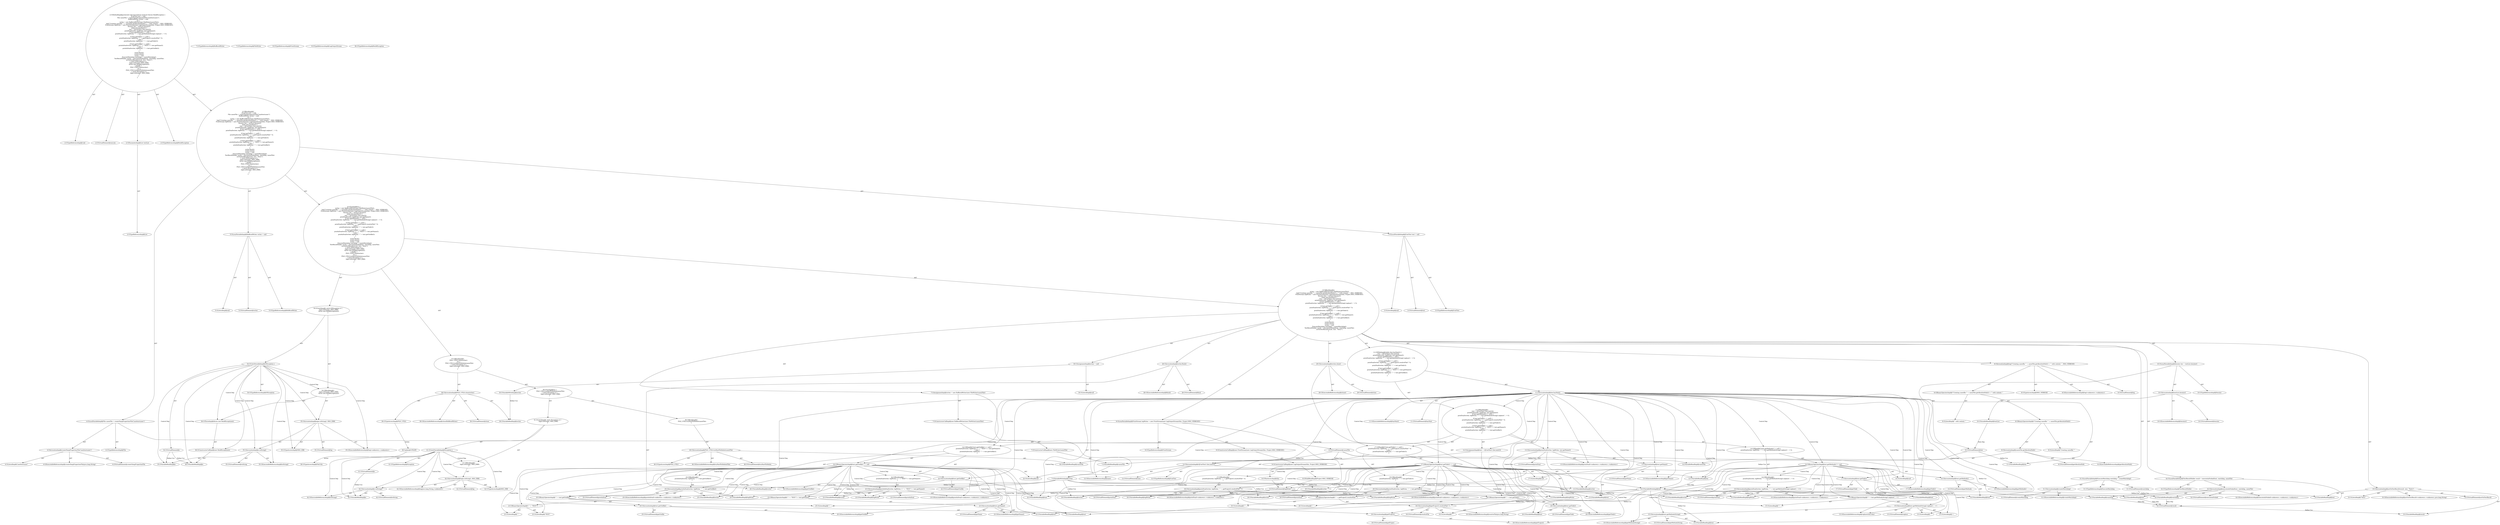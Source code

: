 digraph "execute#?,List" {
0 [label="2:CtTypeReferenceImpl@void" shape=ellipse]
1 [label="2:CtVirtualElement@execute" shape=ellipse]
2 [label="2:CtParameterImpl@List testList" shape=ellipse]
3 [label="2:CtTypeReferenceImpl@List" shape=ellipse]
4 [label="2:CtTypeReferenceImpl@BuildException" shape=ellipse]
5 [label="3:CtTypeReferenceImpl@JUnitTest" shape=ellipse]
6 [label="3:CtLiteralImpl@null" shape=ellipse]
7 [label="3:CtVirtualElement@test" shape=ellipse]
8 [label="3:CtLocalVariableImpl@JUnitTest test = null" shape=ellipse]
9 [label="4:CtTypeReferenceImpl@File" shape=ellipse]
10 [label="4:CtExecutableReferenceImpl@createTempPropertiesFile(java.lang.String)" shape=ellipse]
11 [label="4:CtVirtualElement@createTempPropertiesFile" shape=ellipse]
12 [label="4:CtLiteralImpl@\"junittestcases\"" shape=ellipse]
13 [label="4:CtInvocationImpl@createTempPropertiesFile(\"junittestcases\")" shape=ellipse]
14 [label="4:CtVirtualElement@casesFile" shape=ellipse]
15 [label="4:CtLocalVariableImpl@File casesFile = createTempPropertiesFile(\"junittestcases\")" shape=ellipse]
16 [label="5:CtTypeReferenceImpl@BufferedWriter" shape=ellipse]
17 [label="5:CtLiteralImpl@null" shape=ellipse]
18 [label="5:CtVirtualElement@writer" shape=ellipse]
19 [label="5:CtLocalVariableImpl@BufferedWriter writer = null" shape=ellipse]
20 [label="7:CtVariableWriteImpl@writer" shape=ellipse]
21 [label="7:CtTypeReferenceImpl@BufferedWriter" shape=ellipse]
22 [label="7:CtTypeReferenceImpl@FileWriter" shape=ellipse]
23 [label="7:CtVariableReadImpl@casesFile" shape=ellipse]
24 [label="7:CtConstructorCallImpl@new FileWriter(casesFile)" shape=ellipse]
25 [label="7:CtConstructorCallImpl@new BufferedWriter(new FileWriter(casesFile))" shape=ellipse]
26 [label="7:CtAssignmentImpl@writer = new BufferedWriter(new FileWriter(casesFile))" shape=ellipse]
27 [label="8:CtExecutableReferenceImpl@log(<unknown>,<unknown>)" shape=ellipse]
28 [label="8:CtVirtualElement@log" shape=ellipse]
29 [label="8:CtLiteralImpl@\"Creating casesfile '\"" shape=ellipse]
30 [label="8:CtExecutableReferenceImpl@getAbsolutePath()" shape=ellipse]
31 [label="8:CtVirtualElement@getAbsolutePath" shape=ellipse]
32 [label="8:CtVariableReadImpl@casesFile" shape=ellipse]
33 [label="8:CtInvocationImpl@casesFile.getAbsolutePath()" shape=ellipse]
34 [label="8:CtBinaryOperatorImpl@(\"Creating casesfile '\" + casesFile.getAbsolutePath())" shape=ellipse]
35 [label="8:CtLiteralImpl@\"' with content: \"" shape=ellipse]
36 [label="8:CtBinaryOperatorImpl@(\"Creating casesfile '\" + casesFile.getAbsolutePath()) + \"' with content: \"" shape=ellipse]
37 [label="8:CtTypeAccessImpl@MSG_VERBOSE" shape=ellipse]
38 [label="8:CtInvocationImpl@log((\"Creating casesfile '\" + casesFile.getAbsolutePath()) + \"' with content: \", MSG_VERBOSE)" shape=ellipse]
39 [label="9:CtTypeReferenceImpl@PrintStream" shape=ellipse]
40 [label="9:CtTypeReferenceImpl@PrintStream" shape=ellipse]
41 [label="9:CtTypeReferenceImpl@LogOutputStream" shape=ellipse]
42 [label="9:CtThisAccessImpl@this" shape=ellipse]
43 [label="9:CtFieldReadImpl@Project.MSG_VERBOSE" shape=ellipse]
44 [label="9:CtConstructorCallImpl@new LogOutputStream(this, Project.MSG_VERBOSE)" shape=ellipse]
45 [label="9:CtConstructorCallImpl@new PrintStream(new LogOutputStream(this, Project.MSG_VERBOSE))" shape=ellipse]
46 [label="9:CtVirtualElement@logWriter" shape=ellipse]
47 [label="9:CtLocalVariableImpl@PrintStream logWriter = new PrintStream(new LogOutputStream(this, Project.MSG_VERBOSE))" shape=ellipse]
48 [label="10:CtTypeReferenceImpl@Iterator" shape=ellipse]
49 [label="10:CtExecutableReferenceImpl@iterator()" shape=ellipse]
50 [label="10:CtVirtualElement@iterator" shape=ellipse]
51 [label="10:CtVariableReadImpl@testList" shape=ellipse]
52 [label="10:CtInvocationImpl@testList.iterator()" shape=ellipse]
53 [label="10:CtVirtualElement@iter" shape=ellipse]
54 [label="10:CtLocalVariableImpl@Iterator iter = testList.iterator()" shape=ellipse]
55 [label="11:CtExecutableReferenceImpl@hasNext()" shape=ellipse]
56 [label="11:CtVirtualElement@hasNext" shape=ellipse]
57 [label="11:CtVariableReadImpl@iter" shape=ellipse]
58 [label="11:CtInvocationImpl@iter.hasNext()" shape=ellipse]
59 [label="12:CtVariableWriteImpl@test" shape=ellipse]
60 [label="12:CtExecutableReferenceImpl@next()" shape=ellipse]
61 [label="12:CtVirtualElement@next" shape=ellipse]
62 [label="12:CtVariableReadImpl@iter" shape=ellipse]
63 [label="12:CtInvocationImpl@((JUnitTest) (iter.next()))" shape=ellipse]
64 [label="12:CtTypeReferenceImpl@JUnitTest" shape=ellipse]
65 [label="12:CtAssignmentImpl@test = ((JUnitTest) (iter.next()))" shape=ellipse]
66 [label="13:CtExecutableReferenceImpl@printDual(<unknown>,<unknown>,<unknown>)" shape=ellipse]
67 [label="13:CtVirtualElement@printDual" shape=ellipse]
68 [label="13:CtVariableReadImpl@writer" shape=ellipse]
69 [label="13:CtVariableReadImpl@logWriter" shape=ellipse]
70 [label="13:CtExecutableReferenceImpl@getName()" shape=ellipse]
71 [label="13:CtVirtualElement@getName" shape=ellipse]
72 [label="13:CtVariableReadImpl@test" shape=ellipse]
73 [label="13:CtInvocationImpl@test.getName()" shape=ellipse]
74 [label="13:CtInvocationImpl@printDual(writer, logWriter, test.getName())" shape=ellipse]
75 [label="14:CtExecutableReferenceImpl@getMethods()" shape=ellipse]
76 [label="14:CtVirtualElement@getMethods" shape=ellipse]
77 [label="14:CtVariableReadImpl@test" shape=ellipse]
78 [label="14:CtInvocationImpl@test.getMethods()" shape=ellipse]
79 [label="14:CtLiteralImpl@null" shape=ellipse]
80 [label="14:CtBinaryOperatorImpl@test.getMethods() != null" shape=ellipse]
81 [label="15:CtExecutableReferenceImpl@printDual(<unknown>,<unknown>,<unknown>)" shape=ellipse]
82 [label="15:CtVirtualElement@printDual" shape=ellipse]
83 [label="15:CtVariableReadImpl@writer" shape=ellipse]
84 [label="15:CtVariableReadImpl@logWriter" shape=ellipse]
85 [label="15:CtLiteralImpl@\":\"" shape=ellipse]
86 [label="15:CtExecutableReferenceImpl@replace(char,char)" shape=ellipse]
87 [label="15:CtVirtualElement@replace" shape=ellipse]
88 [label="15:CtExecutableReferenceImpl@getMethodsString()" shape=ellipse]
89 [label="15:CtVirtualElement@getMethodsString" shape=ellipse]
90 [label="15:CtVariableReadImpl@test" shape=ellipse]
91 [label="15:CtInvocationImpl@test.getMethodsString()" shape=ellipse]
92 [label="15:CtLiteralImpl@','" shape=ellipse]
93 [label="15:CtLiteralImpl@'+'" shape=ellipse]
94 [label="15:CtInvocationImpl@test.getMethodsString().replace(',', '+')" shape=ellipse]
95 [label="15:CtBinaryOperatorImpl@\":\" + test.getMethodsString().replace(',', '+')" shape=ellipse]
96 [label="15:CtInvocationImpl@printDual(writer, logWriter, \":\" + test.getMethodsString().replace(',', '+'))" shape=ellipse]
97 [label="14:CtBlockImpl@\{
    printDual(writer, logWriter, \":\" + test.getMethodsString().replace(',', '+'));
\}" shape=ellipse]
98 [label="14:CtIfImpl@if (test.getMethods() != null) \{
    printDual(writer, logWriter, \":\" + test.getMethodsString().replace(',', '+'));
\}" shape=ellipse]
99 [label="17:CtExecutableReferenceImpl@getTodir()" shape=ellipse]
100 [label="17:CtVirtualElement@getTodir" shape=ellipse]
101 [label="17:CtVariableReadImpl@test" shape=ellipse]
102 [label="17:CtInvocationImpl@test.getTodir()" shape=ellipse]
103 [label="17:CtLiteralImpl@null" shape=ellipse]
104 [label="17:CtBinaryOperatorImpl@test.getTodir() == null" shape=ellipse]
105 [label="18:CtExecutableReferenceImpl@printDual(<unknown>,<unknown>,<unknown>)" shape=ellipse]
106 [label="18:CtVirtualElement@printDual" shape=ellipse]
107 [label="18:CtVariableReadImpl@writer" shape=ellipse]
108 [label="18:CtVariableReadImpl@logWriter" shape=ellipse]
109 [label="18:CtLiteralImpl@\",\"" shape=ellipse]
110 [label="18:CtExecutableReferenceImpl@resolveFile(java.lang.String)" shape=ellipse]
111 [label="18:CtVirtualElement@resolveFile" shape=ellipse]
112 [label="18:CtExecutableReferenceImpl@getProject()" shape=ellipse]
113 [label="18:CtVirtualElement@getProject" shape=ellipse]
114 [label="18:CtInvocationImpl@getProject()" shape=ellipse]
115 [label="18:CtLiteralImpl@\".\"" shape=ellipse]
116 [label="18:CtInvocationImpl@getProject().resolveFile(\".\")" shape=ellipse]
117 [label="18:CtBinaryOperatorImpl@\",\" + getProject().resolveFile(\".\")" shape=ellipse]
118 [label="18:CtInvocationImpl@printDual(writer, logWriter, \",\" + getProject().resolveFile(\".\"))" shape=ellipse]
119 [label="17:CtBlockImpl@\{
    printDual(writer, logWriter, \",\" + getProject().resolveFile(\".\"));
\}" shape=ellipse]
120 [label="20:CtExecutableReferenceImpl@printDual(<unknown>,<unknown>,<unknown>)" shape=ellipse]
121 [label="20:CtVirtualElement@printDual" shape=ellipse]
122 [label="20:CtVariableReadImpl@writer" shape=ellipse]
123 [label="20:CtVariableReadImpl@logWriter" shape=ellipse]
124 [label="20:CtLiteralImpl@\",\"" shape=ellipse]
125 [label="20:CtExecutableReferenceImpl@getTodir()" shape=ellipse]
126 [label="20:CtVirtualElement@getTodir" shape=ellipse]
127 [label="20:CtVariableReadImpl@test" shape=ellipse]
128 [label="20:CtInvocationImpl@test.getTodir()" shape=ellipse]
129 [label="20:CtBinaryOperatorImpl@\",\" + test.getTodir()" shape=ellipse]
130 [label="20:CtInvocationImpl@printDual(writer, logWriter, \",\" + test.getTodir())" shape=ellipse]
131 [label="19:CtBlockImpl@\{
    printDual(writer, logWriter, \",\" + test.getTodir());
\}" shape=ellipse]
132 [label="17:CtIfImpl@if (test.getTodir() == null) \{
    printDual(writer, logWriter, \",\" + getProject().resolveFile(\".\"));
\} else \{
    printDual(writer, logWriter, \",\" + test.getTodir());
\}" shape=ellipse]
133 [label="22:CtExecutableReferenceImpl@getOutfile()" shape=ellipse]
134 [label="22:CtVirtualElement@getOutfile" shape=ellipse]
135 [label="22:CtVariableReadImpl@test" shape=ellipse]
136 [label="22:CtInvocationImpl@test.getOutfile()" shape=ellipse]
137 [label="22:CtLiteralImpl@null" shape=ellipse]
138 [label="22:CtBinaryOperatorImpl@test.getOutfile() == null" shape=ellipse]
139 [label="23:CtExecutableReferenceImpl@printlnDual(<unknown>,<unknown>,<unknown>)" shape=ellipse]
140 [label="23:CtVirtualElement@printlnDual" shape=ellipse]
141 [label="23:CtVariableReadImpl@writer" shape=ellipse]
142 [label="23:CtVariableReadImpl@logWriter" shape=ellipse]
143 [label="23:CtLiteralImpl@\",\"" shape=ellipse]
144 [label="23:CtLiteralImpl@\"TEST-\"" shape=ellipse]
145 [label="23:CtBinaryOperatorImpl@(\",\" + \"TEST-\")" shape=ellipse]
146 [label="23:CtExecutableReferenceImpl@getName()" shape=ellipse]
147 [label="23:CtVirtualElement@getName" shape=ellipse]
148 [label="23:CtVariableReadImpl@test" shape=ellipse]
149 [label="23:CtInvocationImpl@test.getName()" shape=ellipse]
150 [label="23:CtBinaryOperatorImpl@(\",\" + \"TEST-\") + test.getName()" shape=ellipse]
151 [label="23:CtInvocationImpl@printlnDual(writer, logWriter, (\",\" + \"TEST-\") + test.getName())" shape=ellipse]
152 [label="22:CtBlockImpl@\{
    printlnDual(writer, logWriter, (\",\" + \"TEST-\") + test.getName());
\}" shape=ellipse]
153 [label="25:CtExecutableReferenceImpl@printlnDual(<unknown>,<unknown>,<unknown>)" shape=ellipse]
154 [label="25:CtVirtualElement@printlnDual" shape=ellipse]
155 [label="25:CtVariableReadImpl@writer" shape=ellipse]
156 [label="25:CtVariableReadImpl@logWriter" shape=ellipse]
157 [label="25:CtLiteralImpl@\",\"" shape=ellipse]
158 [label="25:CtExecutableReferenceImpl@getOutfile()" shape=ellipse]
159 [label="25:CtVirtualElement@getOutfile" shape=ellipse]
160 [label="25:CtVariableReadImpl@test" shape=ellipse]
161 [label="25:CtInvocationImpl@test.getOutfile()" shape=ellipse]
162 [label="25:CtBinaryOperatorImpl@\",\" + test.getOutfile()" shape=ellipse]
163 [label="25:CtInvocationImpl@printlnDual(writer, logWriter, \",\" + test.getOutfile())" shape=ellipse]
164 [label="24:CtBlockImpl@\{
    printlnDual(writer, logWriter, \",\" + test.getOutfile());
\}" shape=ellipse]
165 [label="22:CtIfImpl@if (test.getOutfile() == null) \{
    printlnDual(writer, logWriter, (\",\" + \"TEST-\") + test.getName());
\} else \{
    printlnDual(writer, logWriter, \",\" + test.getOutfile());
\}" shape=ellipse]
166 [label="11:CtBlockImpl@\{
    test = ((JUnitTest) (iter.next()));
    printDual(writer, logWriter, test.getName());
    if (test.getMethods() != null) \{
        printDual(writer, logWriter, \":\" + test.getMethodsString().replace(',', '+'));
    \}
    if (test.getTodir() == null) \{
        printDual(writer, logWriter, \",\" + getProject().resolveFile(\".\"));
    \} else \{
        printDual(writer, logWriter, \",\" + test.getTodir());
    \}
    if (test.getOutfile() == null) \{
        printlnDual(writer, logWriter, (\",\" + \"TEST-\") + test.getName());
    \} else \{
        printlnDual(writer, logWriter, \",\" + test.getOutfile());
    \}
\}" shape=ellipse]
167 [label="11:CtWhileImpl@while (iter.hasNext()) \{
    test = ((JUnitTest) (iter.next()));
    printDual(writer, logWriter, test.getName());
    if (test.getMethods() != null) \{
        printDual(writer, logWriter, \":\" + test.getMethodsString().replace(',', '+'));
    \}
    if (test.getTodir() == null) \{
        printDual(writer, logWriter, \",\" + getProject().resolveFile(\".\"));
    \} else \{
        printDual(writer, logWriter, \",\" + test.getTodir());
    \}
    if (test.getOutfile() == null) \{
        printlnDual(writer, logWriter, (\",\" + \"TEST-\") + test.getName());
    \} else \{
        printlnDual(writer, logWriter, \",\" + test.getOutfile());
    \}
\} " shape=ellipse]
168 [label="28:CtExecutableReferenceImpl@flush()" shape=ellipse]
169 [label="28:CtVirtualElement@flush" shape=ellipse]
170 [label="28:CtVariableReadImpl@writer" shape=ellipse]
171 [label="28:CtInvocationImpl@writer.flush()" shape=ellipse]
172 [label="29:CtExecutableReferenceImpl@close()" shape=ellipse]
173 [label="29:CtVirtualElement@close" shape=ellipse]
174 [label="29:CtVariableReadImpl@writer" shape=ellipse]
175 [label="29:CtInvocationImpl@writer.close()" shape=ellipse]
176 [label="30:CtVariableWriteImpl@writer" shape=ellipse]
177 [label="30:CtLiteralImpl@null" shape=ellipse]
178 [label="30:CtAssignmentImpl@writer = null" shape=ellipse]
179 [label="31:CtTypeReferenceImpl@ExecuteWatchdog" shape=ellipse]
180 [label="31:CtExecutableReferenceImpl@createWatchdog()" shape=ellipse]
181 [label="31:CtVirtualElement@createWatchdog" shape=ellipse]
182 [label="31:CtInvocationImpl@createWatchdog()" shape=ellipse]
183 [label="31:CtVirtualElement@watchdog" shape=ellipse]
184 [label="31:CtLocalVariableImpl@ExecuteWatchdog watchdog = createWatchdog()" shape=ellipse]
185 [label="32:CtTypeReferenceImpl@TestResultHolder" shape=ellipse]
186 [label="32:CtExecutableReferenceImpl@executeAsForked(<unknown>,<unknown>,<unknown>)" shape=ellipse]
187 [label="32:CtVirtualElement@executeAsForked" shape=ellipse]
188 [label="32:CtVariableReadImpl@test" shape=ellipse]
189 [label="32:CtVariableReadImpl@watchdog" shape=ellipse]
190 [label="32:CtVariableReadImpl@casesFile" shape=ellipse]
191 [label="32:CtInvocationImpl@executeAsForked(test, watchdog, casesFile)" shape=ellipse]
192 [label="32:CtVirtualElement@result" shape=ellipse]
193 [label="32:CtLocalVariableImpl@TestResultHolder result = executeAsForked(test, watchdog, casesFile)" shape=ellipse]
194 [label="33:CtExecutableReferenceImpl@actOnTestResult(<unknown>,<unknown>,java.lang.String)" shape=ellipse]
195 [label="33:CtVirtualElement@actOnTestResult" shape=ellipse]
196 [label="33:CtVariableReadImpl@result" shape=ellipse]
197 [label="33:CtVariableReadImpl@test" shape=ellipse]
198 [label="33:CtLiteralImpl@\"Tests\"" shape=ellipse]
199 [label="33:CtInvocationImpl@actOnTestResult(result, test, \"Tests\")" shape=ellipse]
200 [label="6:CtBlockImpl@\{
    writer = new BufferedWriter(new FileWriter(casesFile));
    log((\"Creating casesfile '\" + casesFile.getAbsolutePath()) + \"' with content: \", MSG_VERBOSE);
    PrintStream logWriter = new PrintStream(new LogOutputStream(this, Project.MSG_VERBOSE));
    Iterator iter = testList.iterator();
    while (iter.hasNext()) \{
        test = ((JUnitTest) (iter.next()));
        printDual(writer, logWriter, test.getName());
        if (test.getMethods() != null) \{
            printDual(writer, logWriter, \":\" + test.getMethodsString().replace(',', '+'));
        \}
        if (test.getTodir() == null) \{
            printDual(writer, logWriter, \",\" + getProject().resolveFile(\".\"));
        \} else \{
            printDual(writer, logWriter, \",\" + test.getTodir());
        \}
        if (test.getOutfile() == null) \{
            printlnDual(writer, logWriter, (\",\" + \"TEST-\") + test.getName());
        \} else \{
            printlnDual(writer, logWriter, \",\" + test.getOutfile());
        \}
    \} 
    writer.flush();
    writer.close();
    writer = null;
    ExecuteWatchdog watchdog = createWatchdog();
    TestResultHolder result = executeAsForked(test, watchdog, casesFile);
    actOnTestResult(result, test, \"Tests\");
\}" shape=ellipse]
201 [label="34:CtVirtualElement@e" shape=ellipse]
202 [label="34:CtTypeReferenceImpl@IOException" shape=ellipse]
203 [label="34:CtCatchVariableImpl@IOException e" shape=ellipse]
204 [label="35:CtExecutableReferenceImpl@log(<unknown>,<unknown>)" shape=ellipse]
205 [label="35:CtVirtualElement@log" shape=ellipse]
206 [label="35:CtExecutableReferenceImpl@toString()" shape=ellipse]
207 [label="35:CtVirtualElement@toString" shape=ellipse]
208 [label="35:CtVariableReadImpl@e" shape=ellipse]
209 [label="35:CtInvocationImpl@e.toString()" shape=ellipse]
210 [label="35:CtTypeAccessImpl@MSG_ERR" shape=ellipse]
211 [label="35:CtInvocationImpl@log(e.toString(), MSG_ERR)" shape=ellipse]
212 [label="36:CtTypeReferenceImpl@BuildException" shape=ellipse]
213 [label="36:CtVariableReadImpl@e" shape=ellipse]
214 [label="36:CtConstructorCallImpl@new BuildException(e)" shape=ellipse]
215 [label="36:CtThrowImpl@throw new BuildException(e)" shape=ellipse]
216 [label="34:CtBlockImpl@\{
    log(e.toString(), MSG_ERR);
    throw new BuildException(e);
\}" shape=ellipse]
217 [label="34:CtCatchImpl@ catch (IOException e) \{
    log(e.toString(), MSG_ERR);
    throw new BuildException(e);
\}" shape=ellipse]
218 [label="38:CtExecutableReferenceImpl@close(BufferedWriter)" shape=ellipse]
219 [label="38:CtVirtualElement@close" shape=ellipse]
220 [label="38:CtTypeAccessImpl@FILE_UTILS" shape=ellipse]
221 [label="38:CtVariableReadImpl@writer" shape=ellipse]
222 [label="38:CtInvocationImpl@FILE_UTILS.close(writer)" shape=ellipse]
223 [label="40:CtExecutableReferenceImpl@tryHardToDelete(File)" shape=ellipse]
224 [label="40:CtVirtualElement@tryHardToDelete" shape=ellipse]
225 [label="40:CtTypeAccessImpl@FILE_UTILS" shape=ellipse]
226 [label="40:CtVariableReadImpl@casesFile" shape=ellipse]
227 [label="40:CtInvocationImpl@FILE_UTILS.tryHardToDelete(casesFile)" shape=ellipse]
228 [label="39:CtBlockImpl@\{
    FILE_UTILS.tryHardToDelete(casesFile);
\}" shape=ellipse]
229 [label="41:CtVirtualElement@e" shape=ellipse]
230 [label="41:CtTypeReferenceImpl@Exception" shape=ellipse]
231 [label="41:CtCatchVariableImpl@Exception e" shape=ellipse]
232 [label="42:CtExecutableReferenceImpl@log(java.lang.String,<unknown>)" shape=ellipse]
233 [label="42:CtVirtualElement@log" shape=ellipse]
234 [label="42:CtExecutableReferenceImpl@toString()" shape=ellipse]
235 [label="42:CtVirtualElement@toString" shape=ellipse]
236 [label="42:CtVariableReadImpl@e" shape=ellipse]
237 [label="42:CtInvocationImpl@e.toString()" shape=ellipse]
238 [label="42:CtTypeAccessImpl@MSG_ERR" shape=ellipse]
239 [label="42:CtInvocationImpl@log(e.toString(), MSG_ERR)" shape=ellipse]
240 [label="41:CtBlockImpl@\{
    log(e.toString(), MSG_ERR);
\}" shape=ellipse]
241 [label="41:CtCatchImpl@ catch (Exception e) \{
    log(e.toString(), MSG_ERR);
\}" shape=ellipse]
242 [label="39:CtTryImpl@try \{
    FILE_UTILS.tryHardToDelete(casesFile);
\} catch (Exception e) \{
    log(e.toString(), MSG_ERR);
\}" shape=ellipse]
243 [label="37:CtBlockImpl@\{
    FILE_UTILS.close(writer);
    try \{
        FILE_UTILS.tryHardToDelete(casesFile);
    \} catch (Exception e) \{
        log(e.toString(), MSG_ERR);
    \}
\}" shape=ellipse]
244 [label="6:CtTryImpl@try \{
    writer = new BufferedWriter(new FileWriter(casesFile));
    log((\"Creating casesfile '\" + casesFile.getAbsolutePath()) + \"' with content: \", MSG_VERBOSE);
    PrintStream logWriter = new PrintStream(new LogOutputStream(this, Project.MSG_VERBOSE));
    Iterator iter = testList.iterator();
    while (iter.hasNext()) \{
        test = ((JUnitTest) (iter.next()));
        printDual(writer, logWriter, test.getName());
        if (test.getMethods() != null) \{
            printDual(writer, logWriter, \":\" + test.getMethodsString().replace(',', '+'));
        \}
        if (test.getTodir() == null) \{
            printDual(writer, logWriter, \",\" + getProject().resolveFile(\".\"));
        \} else \{
            printDual(writer, logWriter, \",\" + test.getTodir());
        \}
        if (test.getOutfile() == null) \{
            printlnDual(writer, logWriter, (\",\" + \"TEST-\") + test.getName());
        \} else \{
            printlnDual(writer, logWriter, \",\" + test.getOutfile());
        \}
    \} 
    writer.flush();
    writer.close();
    writer = null;
    ExecuteWatchdog watchdog = createWatchdog();
    TestResultHolder result = executeAsForked(test, watchdog, casesFile);
    actOnTestResult(result, test, \"Tests\");
\} catch (IOException e) \{
    log(e.toString(), MSG_ERR);
    throw new BuildException(e);
\} finally \{
    FILE_UTILS.close(writer);
    try \{
        FILE_UTILS.tryHardToDelete(casesFile);
    \} catch (Exception e) \{
        log(e.toString(), MSG_ERR);
    \}
\}" shape=ellipse]
245 [label="2:CtBlockImpl@\{
    JUnitTest test = null;
    File casesFile = createTempPropertiesFile(\"junittestcases\");
    BufferedWriter writer = null;
    try \{
        writer = new BufferedWriter(new FileWriter(casesFile));
        log((\"Creating casesfile '\" + casesFile.getAbsolutePath()) + \"' with content: \", MSG_VERBOSE);
        PrintStream logWriter = new PrintStream(new LogOutputStream(this, Project.MSG_VERBOSE));
        Iterator iter = testList.iterator();
        while (iter.hasNext()) \{
            test = ((JUnitTest) (iter.next()));
            printDual(writer, logWriter, test.getName());
            if (test.getMethods() != null) \{
                printDual(writer, logWriter, \":\" + test.getMethodsString().replace(',', '+'));
            \}
            if (test.getTodir() == null) \{
                printDual(writer, logWriter, \",\" + getProject().resolveFile(\".\"));
            \} else \{
                printDual(writer, logWriter, \",\" + test.getTodir());
            \}
            if (test.getOutfile() == null) \{
                printlnDual(writer, logWriter, (\",\" + \"TEST-\") + test.getName());
            \} else \{
                printlnDual(writer, logWriter, \",\" + test.getOutfile());
            \}
        \} 
        writer.flush();
        writer.close();
        writer = null;
        ExecuteWatchdog watchdog = createWatchdog();
        TestResultHolder result = executeAsForked(test, watchdog, casesFile);
        actOnTestResult(result, test, \"Tests\");
    \} catch (IOException e) \{
        log(e.toString(), MSG_ERR);
        throw new BuildException(e);
    \} finally \{
        FILE_UTILS.close(writer);
        try \{
            FILE_UTILS.tryHardToDelete(casesFile);
        \} catch (Exception e) \{
            log(e.toString(), MSG_ERR);
        \}
    \}
\}" shape=ellipse]
246 [label="2:CtMethodImpl@protected void execute(List testList) throws BuildException \{
    JUnitTest test = null;
    File casesFile = createTempPropertiesFile(\"junittestcases\");
    BufferedWriter writer = null;
    try \{
        writer = new BufferedWriter(new FileWriter(casesFile));
        log((\"Creating casesfile '\" + casesFile.getAbsolutePath()) + \"' with content: \", MSG_VERBOSE);
        PrintStream logWriter = new PrintStream(new LogOutputStream(this, Project.MSG_VERBOSE));
        Iterator iter = testList.iterator();
        while (iter.hasNext()) \{
            test = ((JUnitTest) (iter.next()));
            printDual(writer, logWriter, test.getName());
            if (test.getMethods() != null) \{
                printDual(writer, logWriter, \":\" + test.getMethodsString().replace(',', '+'));
            \}
            if (test.getTodir() == null) \{
                printDual(writer, logWriter, \",\" + getProject().resolveFile(\".\"));
            \} else \{
                printDual(writer, logWriter, \",\" + test.getTodir());
            \}
            if (test.getOutfile() == null) \{
                printlnDual(writer, logWriter, (\",\" + \"TEST-\") + test.getName());
            \} else \{
                printlnDual(writer, logWriter, \",\" + test.getOutfile());
            \}
        \} 
        writer.flush();
        writer.close();
        writer = null;
        ExecuteWatchdog watchdog = createWatchdog();
        TestResultHolder result = executeAsForked(test, watchdog, casesFile);
        actOnTestResult(result, test, \"Tests\");
    \} catch (IOException e) \{
        log(e.toString(), MSG_ERR);
        throw new BuildException(e);
    \} finally \{
        FILE_UTILS.close(writer);
        try \{
            FILE_UTILS.tryHardToDelete(casesFile);
        \} catch (Exception e) \{
            log(e.toString(), MSG_ERR);
        \}
    \}
\}" shape=ellipse]
247 [label="38:Update@UPDATE" shape=ellipse]
248 [label="38:CtTypeAccessImpl@FileUtils" shape=ellipse]
2 -> 3 [label="AST"];
8 -> 7 [label="AST"];
8 -> 5 [label="AST"];
8 -> 6 [label="AST"];
13 -> 11 [label="AST"];
13 -> 10 [label="AST"];
13 -> 12 [label="AST"];
14 -> 23 [label="Define-Use"];
14 -> 32 [label="Define-Use"];
14 -> 190 [label="Define-Use"];
14 -> 226 [label="Define-Use"];
15 -> 14 [label="AST"];
15 -> 9 [label="AST"];
15 -> 13 [label="AST"];
19 -> 18 [label="AST"];
19 -> 16 [label="AST"];
19 -> 17 [label="AST"];
20 -> 68 [label="Define-Use"];
20 -> 83 [label="Define-Use"];
20 -> 107 [label="Define-Use"];
20 -> 122 [label="Define-Use"];
20 -> 141 [label="Define-Use"];
20 -> 155 [label="Define-Use"];
20 -> 170 [label="Define-Use"];
20 -> 174 [label="Define-Use"];
23 -> 20 [label="Data Dep"];
24 -> 23 [label="AST"];
25 -> 24 [label="AST"];
26 -> 20 [label="AST"];
26 -> 25 [label="AST"];
33 -> 31 [label="AST"];
33 -> 32 [label="AST"];
33 -> 30 [label="AST"];
34 -> 29 [label="AST"];
34 -> 33 [label="AST"];
36 -> 34 [label="AST"];
36 -> 35 [label="AST"];
38 -> 28 [label="AST"];
38 -> 27 [label="AST"];
38 -> 36 [label="AST"];
38 -> 37 [label="AST"];
42 -> 46 [label="Data Dep"];
43 -> 46 [label="Data Dep"];
44 -> 42 [label="AST"];
44 -> 43 [label="AST"];
45 -> 44 [label="AST"];
46 -> 69 [label="Define-Use"];
46 -> 84 [label="Define-Use"];
46 -> 108 [label="Define-Use"];
46 -> 123 [label="Define-Use"];
46 -> 142 [label="Define-Use"];
46 -> 156 [label="Define-Use"];
47 -> 46 [label="AST"];
47 -> 39 [label="AST"];
47 -> 45 [label="AST"];
51 -> 53 [label="Data Dep"];
52 -> 50 [label="AST"];
52 -> 51 [label="AST"];
52 -> 49 [label="AST"];
53 -> 57 [label="Define-Use"];
53 -> 62 [label="Define-Use"];
54 -> 53 [label="AST"];
54 -> 48 [label="AST"];
54 -> 52 [label="AST"];
58 -> 56 [label="AST"];
58 -> 57 [label="AST"];
58 -> 55 [label="AST"];
58 -> 166 [label="Control Dep"];
58 -> 65 [label="Control Dep"];
58 -> 59 [label="Control Dep"];
58 -> 63 [label="Control Dep"];
58 -> 60 [label="Control Dep"];
58 -> 62 [label="Control Dep"];
58 -> 74 [label="Control Dep"];
58 -> 66 [label="Control Dep"];
58 -> 68 [label="Control Dep"];
58 -> 69 [label="Control Dep"];
58 -> 73 [label="Control Dep"];
58 -> 70 [label="Control Dep"];
58 -> 72 [label="Control Dep"];
58 -> 98 [label="Control Dep"];
58 -> 80 [label="Control Dep"];
58 -> 78 [label="Control Dep"];
58 -> 75 [label="Control Dep"];
58 -> 77 [label="Control Dep"];
58 -> 79 [label="Control Dep"];
58 -> 132 [label="Control Dep"];
58 -> 104 [label="Control Dep"];
58 -> 102 [label="Control Dep"];
58 -> 99 [label="Control Dep"];
58 -> 101 [label="Control Dep"];
58 -> 103 [label="Control Dep"];
58 -> 165 [label="Control Dep"];
58 -> 138 [label="Control Dep"];
58 -> 136 [label="Control Dep"];
58 -> 133 [label="Control Dep"];
58 -> 135 [label="Control Dep"];
58 -> 137 [label="Control Dep"];
59 -> 72 [label="Define-Use"];
59 -> 77 [label="Define-Use"];
59 -> 90 [label="Define-Use"];
59 -> 101 [label="Define-Use"];
59 -> 127 [label="Define-Use"];
59 -> 135 [label="Define-Use"];
59 -> 148 [label="Define-Use"];
59 -> 160 [label="Define-Use"];
59 -> 188 [label="Define-Use"];
59 -> 197 [label="Define-Use"];
62 -> 59 [label="Data Dep"];
63 -> 61 [label="AST"];
63 -> 64 [label="AST"];
63 -> 62 [label="AST"];
63 -> 60 [label="AST"];
65 -> 59 [label="AST"];
65 -> 63 [label="AST"];
73 -> 71 [label="AST"];
73 -> 72 [label="AST"];
73 -> 70 [label="AST"];
74 -> 67 [label="AST"];
74 -> 66 [label="AST"];
74 -> 68 [label="AST"];
74 -> 69 [label="AST"];
74 -> 73 [label="AST"];
78 -> 76 [label="AST"];
78 -> 77 [label="AST"];
78 -> 75 [label="AST"];
80 -> 78 [label="AST"];
80 -> 79 [label="AST"];
80 -> 97 [label="Control Dep"];
80 -> 96 [label="Control Dep"];
80 -> 81 [label="Control Dep"];
80 -> 83 [label="Control Dep"];
80 -> 84 [label="Control Dep"];
80 -> 95 [label="Control Dep"];
80 -> 85 [label="Control Dep"];
80 -> 94 [label="Control Dep"];
80 -> 86 [label="Control Dep"];
80 -> 91 [label="Control Dep"];
80 -> 88 [label="Control Dep"];
80 -> 90 [label="Control Dep"];
80 -> 92 [label="Control Dep"];
80 -> 93 [label="Control Dep"];
91 -> 89 [label="AST"];
91 -> 90 [label="AST"];
91 -> 88 [label="AST"];
94 -> 87 [label="AST"];
94 -> 91 [label="AST"];
94 -> 86 [label="AST"];
94 -> 92 [label="AST"];
94 -> 93 [label="AST"];
95 -> 85 [label="AST"];
95 -> 94 [label="AST"];
96 -> 82 [label="AST"];
96 -> 81 [label="AST"];
96 -> 83 [label="AST"];
96 -> 84 [label="AST"];
96 -> 95 [label="AST"];
97 -> 96 [label="AST"];
98 -> 80 [label="AST"];
98 -> 97 [label="AST"];
102 -> 100 [label="AST"];
102 -> 101 [label="AST"];
102 -> 99 [label="AST"];
104 -> 102 [label="AST"];
104 -> 103 [label="AST"];
104 -> 119 [label="Control Dep"];
104 -> 118 [label="Control Dep"];
104 -> 105 [label="Control Dep"];
104 -> 107 [label="Control Dep"];
104 -> 108 [label="Control Dep"];
104 -> 117 [label="Control Dep"];
104 -> 109 [label="Control Dep"];
104 -> 116 [label="Control Dep"];
104 -> 110 [label="Control Dep"];
104 -> 114 [label="Control Dep"];
104 -> 112 [label="Control Dep"];
104 -> 115 [label="Control Dep"];
104 -> 131 [label="Control Dep"];
104 -> 130 [label="Control Dep"];
104 -> 120 [label="Control Dep"];
104 -> 122 [label="Control Dep"];
104 -> 123 [label="Control Dep"];
104 -> 129 [label="Control Dep"];
104 -> 124 [label="Control Dep"];
104 -> 128 [label="Control Dep"];
104 -> 125 [label="Control Dep"];
104 -> 127 [label="Control Dep"];
114 -> 113 [label="AST"];
114 -> 112 [label="AST"];
116 -> 111 [label="AST"];
116 -> 114 [label="AST"];
116 -> 110 [label="AST"];
116 -> 115 [label="AST"];
117 -> 109 [label="AST"];
117 -> 116 [label="AST"];
118 -> 106 [label="AST"];
118 -> 105 [label="AST"];
118 -> 107 [label="AST"];
118 -> 108 [label="AST"];
118 -> 117 [label="AST"];
119 -> 118 [label="AST"];
128 -> 126 [label="AST"];
128 -> 127 [label="AST"];
128 -> 125 [label="AST"];
129 -> 124 [label="AST"];
129 -> 128 [label="AST"];
130 -> 121 [label="AST"];
130 -> 120 [label="AST"];
130 -> 122 [label="AST"];
130 -> 123 [label="AST"];
130 -> 129 [label="AST"];
131 -> 130 [label="AST"];
132 -> 104 [label="AST"];
132 -> 119 [label="AST"];
132 -> 131 [label="AST"];
136 -> 134 [label="AST"];
136 -> 135 [label="AST"];
136 -> 133 [label="AST"];
138 -> 136 [label="AST"];
138 -> 137 [label="AST"];
138 -> 152 [label="Control Dep"];
138 -> 151 [label="Control Dep"];
138 -> 139 [label="Control Dep"];
138 -> 141 [label="Control Dep"];
138 -> 142 [label="Control Dep"];
138 -> 150 [label="Control Dep"];
138 -> 145 [label="Control Dep"];
138 -> 143 [label="Control Dep"];
138 -> 144 [label="Control Dep"];
138 -> 149 [label="Control Dep"];
138 -> 146 [label="Control Dep"];
138 -> 148 [label="Control Dep"];
138 -> 164 [label="Control Dep"];
138 -> 163 [label="Control Dep"];
138 -> 153 [label="Control Dep"];
138 -> 155 [label="Control Dep"];
138 -> 156 [label="Control Dep"];
138 -> 162 [label="Control Dep"];
138 -> 157 [label="Control Dep"];
138 -> 161 [label="Control Dep"];
138 -> 158 [label="Control Dep"];
138 -> 160 [label="Control Dep"];
145 -> 143 [label="AST"];
145 -> 144 [label="AST"];
149 -> 147 [label="AST"];
149 -> 148 [label="AST"];
149 -> 146 [label="AST"];
150 -> 145 [label="AST"];
150 -> 149 [label="AST"];
151 -> 140 [label="AST"];
151 -> 139 [label="AST"];
151 -> 141 [label="AST"];
151 -> 142 [label="AST"];
151 -> 150 [label="AST"];
152 -> 151 [label="AST"];
161 -> 159 [label="AST"];
161 -> 160 [label="AST"];
161 -> 158 [label="AST"];
162 -> 157 [label="AST"];
162 -> 161 [label="AST"];
163 -> 154 [label="AST"];
163 -> 153 [label="AST"];
163 -> 155 [label="AST"];
163 -> 156 [label="AST"];
163 -> 162 [label="AST"];
164 -> 163 [label="AST"];
165 -> 138 [label="AST"];
165 -> 152 [label="AST"];
165 -> 164 [label="AST"];
166 -> 65 [label="AST"];
166 -> 74 [label="AST"];
166 -> 98 [label="AST"];
166 -> 132 [label="AST"];
166 -> 165 [label="AST"];
167 -> 58 [label="AST"];
167 -> 166 [label="AST"];
171 -> 169 [label="AST"];
171 -> 170 [label="AST"];
171 -> 168 [label="AST"];
175 -> 173 [label="AST"];
175 -> 174 [label="AST"];
175 -> 172 [label="AST"];
176 -> 221 [label="Define-Use"];
178 -> 176 [label="AST"];
178 -> 177 [label="AST"];
182 -> 181 [label="AST"];
182 -> 180 [label="AST"];
183 -> 189 [label="Define-Use"];
184 -> 183 [label="AST"];
184 -> 179 [label="AST"];
184 -> 182 [label="AST"];
188 -> 192 [label="Data Dep"];
189 -> 192 [label="Data Dep"];
190 -> 192 [label="Data Dep"];
191 -> 187 [label="AST"];
191 -> 186 [label="AST"];
191 -> 188 [label="AST"];
191 -> 189 [label="AST"];
191 -> 190 [label="AST"];
192 -> 196 [label="Define-Use"];
193 -> 192 [label="AST"];
193 -> 185 [label="AST"];
193 -> 191 [label="AST"];
199 -> 195 [label="AST"];
199 -> 194 [label="AST"];
199 -> 196 [label="AST"];
199 -> 197 [label="AST"];
199 -> 198 [label="AST"];
200 -> 26 [label="AST"];
200 -> 38 [label="AST"];
200 -> 47 [label="AST"];
200 -> 54 [label="AST"];
200 -> 167 [label="AST"];
200 -> 171 [label="AST"];
200 -> 175 [label="AST"];
200 -> 178 [label="AST"];
200 -> 184 [label="AST"];
200 -> 193 [label="AST"];
200 -> 199 [label="AST"];
201 -> 208 [label="Define-Use"];
201 -> 213 [label="Define-Use"];
203 -> 201 [label="AST"];
203 -> 202 [label="AST"];
203 -> 216 [label="Control Dep"];
203 -> 211 [label="Control Dep"];
203 -> 204 [label="Control Dep"];
203 -> 209 [label="Control Dep"];
203 -> 206 [label="Control Dep"];
203 -> 208 [label="Control Dep"];
203 -> 210 [label="Control Dep"];
203 -> 215 [label="Control Dep"];
203 -> 214 [label="Control Dep"];
203 -> 213 [label="Control Dep"];
209 -> 207 [label="AST"];
209 -> 208 [label="AST"];
209 -> 206 [label="AST"];
211 -> 205 [label="AST"];
211 -> 204 [label="AST"];
211 -> 209 [label="AST"];
211 -> 210 [label="AST"];
214 -> 213 [label="AST"];
215 -> 214 [label="AST"];
216 -> 211 [label="AST"];
216 -> 215 [label="AST"];
217 -> 203 [label="AST"];
217 -> 216 [label="AST"];
220 -> 247 [label="Action"];
222 -> 219 [label="AST"];
222 -> 220 [label="AST"];
222 -> 218 [label="AST"];
222 -> 221 [label="AST"];
227 -> 224 [label="AST"];
227 -> 225 [label="AST"];
227 -> 223 [label="AST"];
227 -> 226 [label="AST"];
228 -> 227 [label="AST"];
229 -> 236 [label="Define-Use"];
231 -> 229 [label="AST"];
231 -> 230 [label="AST"];
231 -> 240 [label="Control Dep"];
231 -> 239 [label="Control Dep"];
231 -> 232 [label="Control Dep"];
231 -> 237 [label="Control Dep"];
231 -> 234 [label="Control Dep"];
231 -> 236 [label="Control Dep"];
231 -> 238 [label="Control Dep"];
237 -> 235 [label="AST"];
237 -> 236 [label="AST"];
237 -> 234 [label="AST"];
239 -> 233 [label="AST"];
239 -> 232 [label="AST"];
239 -> 237 [label="AST"];
239 -> 238 [label="AST"];
240 -> 239 [label="AST"];
241 -> 231 [label="AST"];
241 -> 240 [label="AST"];
242 -> 228 [label="AST"];
242 -> 241 [label="AST"];
243 -> 222 [label="AST"];
243 -> 242 [label="AST"];
244 -> 200 [label="AST"];
244 -> 217 [label="AST"];
244 -> 243 [label="AST"];
245 -> 8 [label="AST"];
245 -> 15 [label="AST"];
245 -> 19 [label="AST"];
245 -> 244 [label="AST"];
246 -> 1 [label="AST"];
246 -> 0 [label="AST"];
246 -> 2 [label="AST"];
246 -> 4 [label="AST"];
246 -> 245 [label="AST"];
247 -> 248 [label="Action"];
}